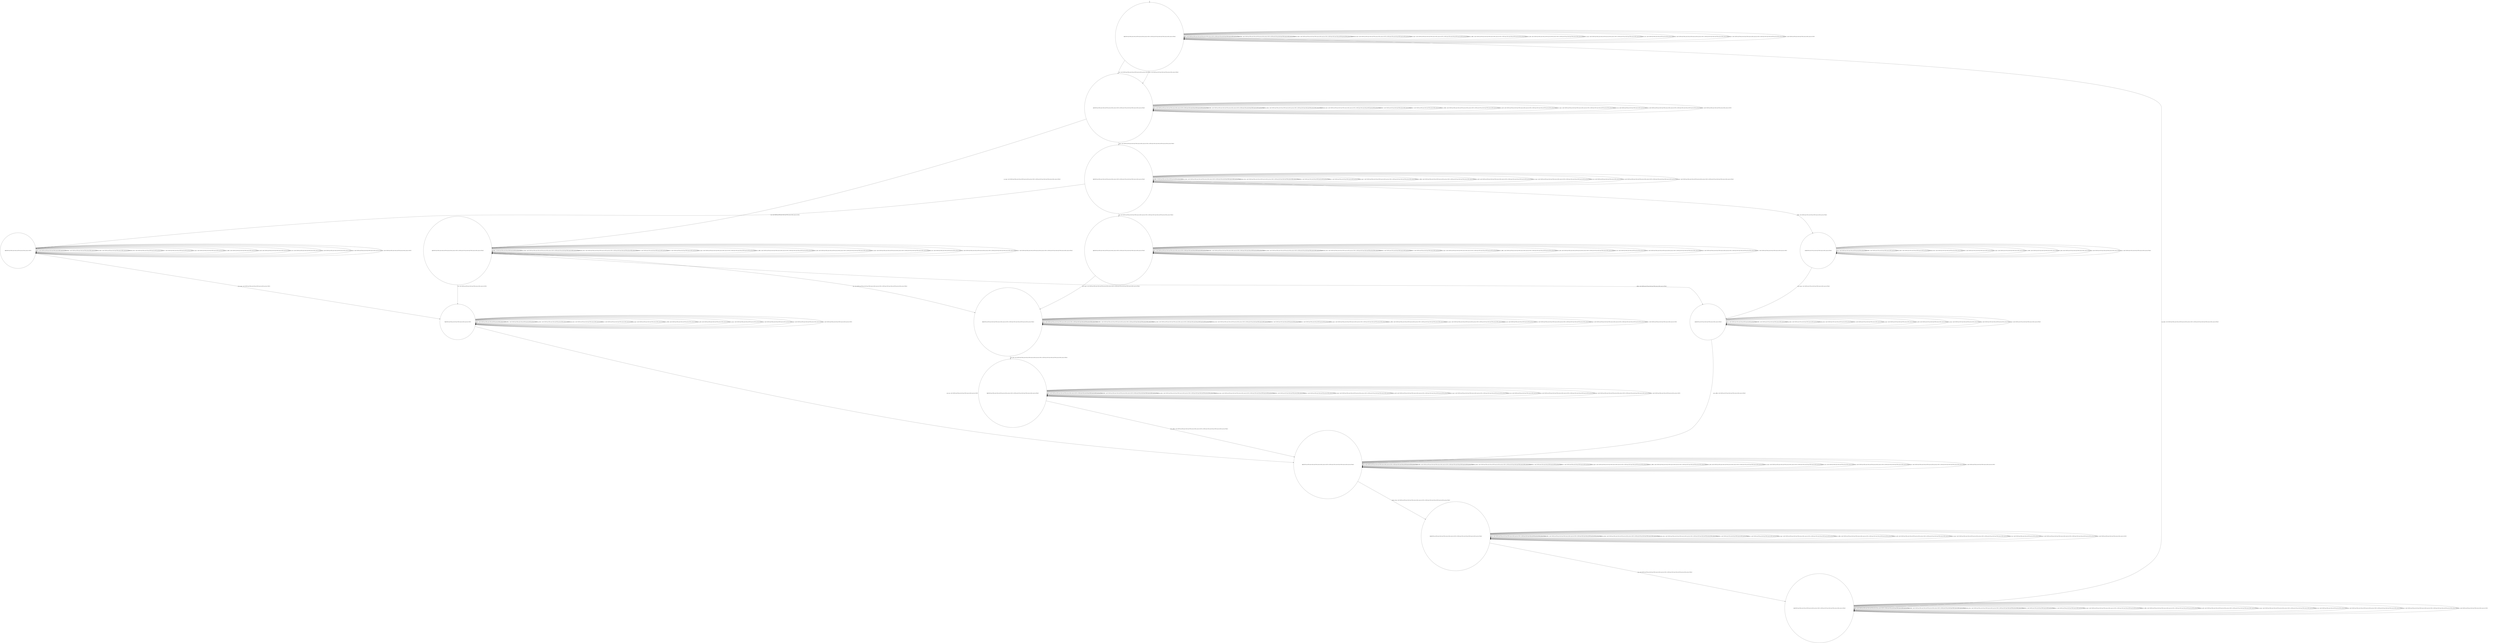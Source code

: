 digraph g {
	edge [lblstyle="above, sloped"];
	s0 [shape="circle" label="0@[((EUR and TEA and CAP and TON and not DOL and not COF) or (EUR and COF and CAP and TON and not DOL and not TEA))]"];
	s1 [shape="circle" label="1@[((EUR and TEA and CAP and TON and not DOL and not COF) or (EUR and COF and CAP and TON and not DOL and not TEA))]"];
	s2 [shape="circle" label="2@[((EUR and TEA and CAP and TON and not DOL and not COF) or (EUR and COF and CAP and TON and not DOL and not TEA))]"];
	s3 [shape="circle" label="3@[((EUR and TEA and CAP and TON and not DOL and not COF) or (EUR and COF and CAP and TON and not DOL and not TEA))]"];
	s4 [shape="circle" label="4@[((EUR and TEA and CAP and TON and not DOL and not COF) or (EUR and COF and CAP and TON and not DOL and not TEA))]"];
	s5 [shape="circle" label="5@[((EUR and TEA and CAP and TON and not DOL and not COF))]"];
	s6 [shape="circle" label="6@[((EUR and TEA and CAP and TON and not DOL and not COF) or (EUR and COF and CAP and TON and not DOL and not TEA))]"];
	s7 [shape="circle" label="7@[((EUR and TEA and CAP and TON and not DOL and not COF))]"];
	s8 [shape="circle" label="8@[((EUR and TEA and CAP and TON and not DOL and not COF) or (EUR and COF and CAP and TON and not DOL and not TEA))]"];
	s9 [shape="circle" label="9@[((EUR and TEA and CAP and TON and not DOL and not COF) or (EUR and COF and CAP and TON and not DOL and not TEA))]"];
	s10 [shape="circle" label="10@[((EUR and TEA and CAP and TON and not DOL and not COF) or (EUR and COF and CAP and TON and not DOL and not TEA))]"];
	s11 [shape="circle" label="11@[((EUR and TEA and CAP and TON and not DOL and not COF) or (EUR and COF and CAP and TON and not DOL and not TEA))]"];
	s12 [shape="circle" label="12@[((EUR and COF and CAP and TON and not DOL and not TEA))]"];
	s13 [shape="circle" label="13@[((EUR and COF and CAP and TON and not DOL and not TEA))]"];
	s0 -> s0 [label="cap / nok() [((EUR and TEA and CAP and TON and not DOL and not COF) or (EUR and COF and CAP and TON and not DOL and not TEA))]"];
	s0 -> s0 [label="coffee / nok() [((EUR and TEA and CAP and TON and not DOL and not COF) or (EUR and COF and CAP and TON and not DOL and not TEA))]"];
	s0 -> s0 [label="cup_taken / nok() [((EUR and TEA and CAP and TON and not DOL and not COF) or (EUR and COF and CAP and TON and not DOL and not TEA))]"];
	s0 -> s0 [label="display_done / nok() [((EUR and TEA and CAP and TON and not DOL and not COF) or (EUR and COF and CAP and TON and not DOL and not TEA))]"];
	s0 -> s1 [label="dollar / ok() [((EUR and COF and CAP and TON and not DOL and not TEA))]"];
	s0 -> s1 [label="euro / ok() [((EUR and TEA and CAP and TON and not DOL and not COF))]"];
	s0 -> s0 [label="no_sugar / nok() [((EUR and TEA and CAP and TON and not DOL and not COF) or (EUR and COF and CAP and TON and not DOL and not TEA))]"];
	s0 -> s0 [label="pour_coffee / nok() [((EUR and TEA and CAP and TON and not DOL and not COF) or (EUR and COF and CAP and TON and not DOL and not TEA))]"];
	s0 -> s0 [label="pour_milk / nok() [((EUR and TEA and CAP and TON and not DOL and not COF) or (EUR and COF and CAP and TON and not DOL and not TEA))]"];
	s0 -> s0 [label="pour_sugar / nok() [((EUR and TEA and CAP and TON and not DOL and not COF) or (EUR and COF and CAP and TON and not DOL and not TEA))]"];
	s0 -> s0 [label="pour_tea / nok() [((EUR and TEA and CAP and TON and not DOL and not COF))]"];
	s0 -> s0 [label="ring / nok() [((EUR and TEA and CAP and TON and not DOL and not COF) or (EUR and COF and CAP and TON and not DOL and not TEA))]"];
	s0 -> s0 [label="sugar / nok() [((EUR and TEA and CAP and TON and not DOL and not COF) or (EUR and COF and CAP and TON and not DOL and not TEA))]"];
	s0 -> s0 [label="tea / nok() [((EUR and TEA and CAP and TON and not DOL and not COF))]"];
	s1 -> s1 [label="cap / nok() [((EUR and TEA and CAP and TON and not DOL and not COF) or (EUR and COF and CAP and TON and not DOL and not TEA))]"];
	s1 -> s1 [label="coffee / nok() [((EUR and TEA and CAP and TON and not DOL and not COF) or (EUR and COF and CAP and TON and not DOL and not TEA))]"];
	s1 -> s1 [label="cup_taken / nok() [((EUR and TEA and CAP and TON and not DOL and not COF) or (EUR and COF and CAP and TON and not DOL and not TEA))]"];
	s1 -> s1 [label="display_done / nok() [((EUR and TEA and CAP and TON and not DOL and not COF) or (EUR and COF and CAP and TON and not DOL and not TEA))]"];
	s1 -> s1 [label="dollar / nok() [((EUR and COF and CAP and TON and not DOL and not TEA))]"];
	s1 -> s1 [label="euro / nok() [((EUR and TEA and CAP and TON and not DOL and not COF))]"];
	s1 -> s2 [label="no_sugar / ok() [((EUR and TEA and CAP and TON and not DOL and not COF) or (EUR and COF and CAP and TON and not DOL and not TEA))]"];
	s1 -> s1 [label="pour_coffee / nok() [((EUR and TEA and CAP and TON and not DOL and not COF) or (EUR and COF and CAP and TON and not DOL and not TEA))]"];
	s1 -> s1 [label="pour_milk / nok() [((EUR and TEA and CAP and TON and not DOL and not COF) or (EUR and COF and CAP and TON and not DOL and not TEA))]"];
	s1 -> s1 [label="pour_sugar / nok() [((EUR and TEA and CAP and TON and not DOL and not COF) or (EUR and COF and CAP and TON and not DOL and not TEA))]"];
	s1 -> s1 [label="pour_tea / nok() [((EUR and TEA and CAP and TON and not DOL and not COF))]"];
	s1 -> s1 [label="ring / nok() [((EUR and TEA and CAP and TON and not DOL and not COF) or (EUR and COF and CAP and TON and not DOL and not TEA))]"];
	s1 -> s3 [label="sugar / ok() [((EUR and TEA and CAP and TON and not DOL and not COF) or (EUR and COF and CAP and TON and not DOL and not TEA))]"];
	s1 -> s1 [label="tea / nok() [((EUR and TEA and CAP and TON and not DOL and not COF))]"];
	s2 -> s6 [label="cap / ok() [((EUR and TEA and CAP and TON and not DOL and not COF) or (EUR and COF and CAP and TON and not DOL and not TEA))]"];
	s2 -> s13 [label="coffee / ok() [((EUR and COF and CAP and TON and not DOL and not TEA))]"];
	s2 -> s2 [label="coffee / Ω [((EUR and TEA and CAP and TON and not DOL and not COF))]"];
	s2 -> s2 [label="cup_taken / nok() [((EUR and TEA and CAP and TON and not DOL and not COF) or (EUR and COF and CAP and TON and not DOL and not TEA))]"];
	s2 -> s2 [label="display_done / nok() [((EUR and TEA and CAP and TON and not DOL and not COF) or (EUR and COF and CAP and TON and not DOL and not TEA))]"];
	s2 -> s2 [label="dollar / nok() [((EUR and COF and CAP and TON and not DOL and not TEA))]"];
	s2 -> s2 [label="euro / nok() [((EUR and TEA and CAP and TON and not DOL and not COF))]"];
	s2 -> s2 [label="no_sugar / nok() [((EUR and TEA and CAP and TON and not DOL and not COF) or (EUR and COF and CAP and TON and not DOL and not TEA))]"];
	s2 -> s2 [label="pour_coffee / nok() [((EUR and TEA and CAP and TON and not DOL and not COF) or (EUR and COF and CAP and TON and not DOL and not TEA))]"];
	s2 -> s2 [label="pour_milk / nok() [((EUR and TEA and CAP and TON and not DOL and not COF) or (EUR and COF and CAP and TON and not DOL and not TEA))]"];
	s2 -> s2 [label="pour_sugar / nok() [((EUR and TEA and CAP and TON and not DOL and not COF) or (EUR and COF and CAP and TON and not DOL and not TEA))]"];
	s2 -> s2 [label="pour_tea / nok() [((EUR and TEA and CAP and TON and not DOL and not COF))]"];
	s2 -> s2 [label="ring / nok() [((EUR and TEA and CAP and TON and not DOL and not COF) or (EUR and COF and CAP and TON and not DOL and not TEA))]"];
	s2 -> s2 [label="sugar / void() [((EUR and TEA and CAP and TON and not DOL and not COF) or (EUR and COF and CAP and TON and not DOL and not TEA))]"];
	s2 -> s7 [label="tea / ok() [((EUR and TEA and CAP and TON and not DOL and not COF))]"];
	s3 -> s4 [label="cap / ok() [((EUR and TEA and CAP and TON and not DOL and not COF) or (EUR and COF and CAP and TON and not DOL and not TEA))]"];
	s3 -> s12 [label="coffee / ok() [((EUR and COF and CAP and TON and not DOL and not TEA))]"];
	s3 -> s3 [label="coffee / Ω [((EUR and TEA and CAP and TON and not DOL and not COF))]"];
	s3 -> s3 [label="cup_taken / nok() [((EUR and TEA and CAP and TON and not DOL and not COF) or (EUR and COF and CAP and TON and not DOL and not TEA))]"];
	s3 -> s3 [label="display_done / nok() [((EUR and TEA and CAP and TON and not DOL and not COF) or (EUR and COF and CAP and TON and not DOL and not TEA))]"];
	s3 -> s3 [label="dollar / nok() [((EUR and COF and CAP and TON and not DOL and not TEA))]"];
	s3 -> s3 [label="euro / nok() [((EUR and TEA and CAP and TON and not DOL and not COF))]"];
	s3 -> s3 [label="no_sugar / void() [((EUR and TEA and CAP and TON and not DOL and not COF) or (EUR and COF and CAP and TON and not DOL and not TEA))]"];
	s3 -> s3 [label="pour_coffee / nok() [((EUR and TEA and CAP and TON and not DOL and not COF) or (EUR and COF and CAP and TON and not DOL and not TEA))]"];
	s3 -> s3 [label="pour_milk / nok() [((EUR and TEA and CAP and TON and not DOL and not COF) or (EUR and COF and CAP and TON and not DOL and not TEA))]"];
	s3 -> s3 [label="pour_sugar / nok() [((EUR and TEA and CAP and TON and not DOL and not COF) or (EUR and COF and CAP and TON and not DOL and not TEA))]"];
	s3 -> s3 [label="pour_tea / nok() [((EUR and TEA and CAP and TON and not DOL and not COF))]"];
	s3 -> s3 [label="ring / nok() [((EUR and TEA and CAP and TON and not DOL and not COF) or (EUR and COF and CAP and TON and not DOL and not TEA))]"];
	s3 -> s3 [label="sugar / nok() [((EUR and TEA and CAP and TON and not DOL and not COF) or (EUR and COF and CAP and TON and not DOL and not TEA))]"];
	s3 -> s5 [label="tea / ok() [((EUR and TEA and CAP and TON and not DOL and not COF))]"];
	s4 -> s4 [label="cap / nok() [((EUR and TEA and CAP and TON and not DOL and not COF) or (EUR and COF and CAP and TON and not DOL and not TEA))]"];
	s4 -> s4 [label="coffee / void() [((EUR and TEA and CAP and TON and not DOL and not COF) or (EUR and COF and CAP and TON and not DOL and not TEA))]"];
	s4 -> s4 [label="cup_taken / nok() [((EUR and TEA and CAP and TON and not DOL and not COF) or (EUR and COF and CAP and TON and not DOL and not TEA))]"];
	s4 -> s4 [label="display_done / nok() [((EUR and TEA and CAP and TON and not DOL and not COF) or (EUR and COF and CAP and TON and not DOL and not TEA))]"];
	s4 -> s4 [label="dollar / nok() [((EUR and COF and CAP and TON and not DOL and not TEA))]"];
	s4 -> s4 [label="euro / nok() [((EUR and TEA and CAP and TON and not DOL and not COF))]"];
	s4 -> s4 [label="no_sugar / nok() [((EUR and TEA and CAP and TON and not DOL and not COF) or (EUR and COF and CAP and TON and not DOL and not TEA))]"];
	s4 -> s4 [label="pour_coffee / nok() [((EUR and TEA and CAP and TON and not DOL and not COF) or (EUR and COF and CAP and TON and not DOL and not TEA))]"];
	s4 -> s4 [label="pour_milk / nok() [((EUR and TEA and CAP and TON and not DOL and not COF) or (EUR and COF and CAP and TON and not DOL and not TEA))]"];
	s4 -> s6 [label="pour_sugar / ok() [((EUR and TEA and CAP and TON and not DOL and not COF) or (EUR and COF and CAP and TON and not DOL and not TEA))]"];
	s4 -> s4 [label="pour_tea / nok() [((EUR and TEA and CAP and TON and not DOL and not COF))]"];
	s4 -> s4 [label="ring / nok() [((EUR and TEA and CAP and TON and not DOL and not COF) or (EUR and COF and CAP and TON and not DOL and not TEA))]"];
	s4 -> s4 [label="sugar / nok() [((EUR and TEA and CAP and TON and not DOL and not COF) or (EUR and COF and CAP and TON and not DOL and not TEA))]"];
	s4 -> s4 [label="tea / void() [((EUR and TEA and CAP and TON and not DOL and not COF))]"];
	s5 -> s5 [label="cap / void() [((EUR and TEA and CAP and TON and not DOL and not COF))]"];
	s5 -> s5 [label="coffee / void() [((EUR and TEA and CAP and TON and not DOL and not COF))]"];
	s5 -> s5 [label="cup_taken / nok() [((EUR and TEA and CAP and TON and not DOL and not COF))]"];
	s5 -> s5 [label="display_done / nok() [((EUR and TEA and CAP and TON and not DOL and not COF))]"];
	s5 -> s5 [label="euro / nok() [((EUR and TEA and CAP and TON and not DOL and not COF))]"];
	s5 -> s5 [label="no_sugar / nok() [((EUR and TEA and CAP and TON and not DOL and not COF))]"];
	s5 -> s5 [label="pour_coffee / nok() [((EUR and TEA and CAP and TON and not DOL and not COF))]"];
	s5 -> s5 [label="pour_milk / nok() [((EUR and TEA and CAP and TON and not DOL and not COF))]"];
	s5 -> s7 [label="pour_sugar / ok() [((EUR and TEA and CAP and TON and not DOL and not COF))]"];
	s5 -> s5 [label="pour_tea / nok() [((EUR and TEA and CAP and TON and not DOL and not COF))]"];
	s5 -> s5 [label="ring / nok() [((EUR and TEA and CAP and TON and not DOL and not COF))]"];
	s5 -> s5 [label="sugar / nok() [((EUR and TEA and CAP and TON and not DOL and not COF))]"];
	s5 -> s5 [label="tea / nok() [((EUR and TEA and CAP and TON and not DOL and not COF))]"];
	s6 -> s6 [label="cap / nok() [((EUR and TEA and CAP and TON and not DOL and not COF) or (EUR and COF and CAP and TON and not DOL and not TEA))]"];
	s6 -> s6 [label="coffee / void() [((EUR and TEA and CAP and TON and not DOL and not COF) or (EUR and COF and CAP and TON and not DOL and not TEA))]"];
	s6 -> s6 [label="cup_taken / nok() [((EUR and TEA and CAP and TON and not DOL and not COF) or (EUR and COF and CAP and TON and not DOL and not TEA))]"];
	s6 -> s6 [label="display_done / nok() [((EUR and TEA and CAP and TON and not DOL and not COF) or (EUR and COF and CAP and TON and not DOL and not TEA))]"];
	s6 -> s6 [label="dollar / nok() [((EUR and COF and CAP and TON and not DOL and not TEA))]"];
	s6 -> s6 [label="euro / nok() [((EUR and TEA and CAP and TON and not DOL and not COF))]"];
	s6 -> s6 [label="no_sugar / nok() [((EUR and TEA and CAP and TON and not DOL and not COF) or (EUR and COF and CAP and TON and not DOL and not TEA))]"];
	s6 -> s6 [label="pour_coffee / nok() [((EUR and TEA and CAP and TON and not DOL and not COF) or (EUR and COF and CAP and TON and not DOL and not TEA))]"];
	s6 -> s9 [label="pour_milk / ok() [((EUR and TEA and CAP and TON and not DOL and not COF) or (EUR and COF and CAP and TON and not DOL and not TEA))]"];
	s6 -> s6 [label="pour_sugar / nok() [((EUR and TEA and CAP and TON and not DOL and not COF) or (EUR and COF and CAP and TON and not DOL and not TEA))]"];
	s6 -> s6 [label="pour_tea / nok() [((EUR and TEA and CAP and TON and not DOL and not COF))]"];
	s6 -> s6 [label="ring / nok() [((EUR and TEA and CAP and TON and not DOL and not COF) or (EUR and COF and CAP and TON and not DOL and not TEA))]"];
	s6 -> s6 [label="sugar / nok() [((EUR and TEA and CAP and TON and not DOL and not COF) or (EUR and COF and CAP and TON and not DOL and not TEA))]"];
	s6 -> s6 [label="tea / void() [((EUR and TEA and CAP and TON and not DOL and not COF))]"];
	s7 -> s7 [label="cap / void() [((EUR and TEA and CAP and TON and not DOL and not COF))]"];
	s7 -> s7 [label="coffee / void() [((EUR and TEA and CAP and TON and not DOL and not COF))]"];
	s7 -> s7 [label="cup_taken / nok() [((EUR and TEA and CAP and TON and not DOL and not COF))]"];
	s7 -> s7 [label="display_done / nok() [((EUR and TEA and CAP and TON and not DOL and not COF))]"];
	s7 -> s7 [label="euro / nok() [((EUR and TEA and CAP and TON and not DOL and not COF))]"];
	s7 -> s7 [label="no_sugar / nok() [((EUR and TEA and CAP and TON and not DOL and not COF))]"];
	s7 -> s7 [label="pour_coffee / nok() [((EUR and TEA and CAP and TON and not DOL and not COF))]"];
	s7 -> s7 [label="pour_milk / nok() [((EUR and TEA and CAP and TON and not DOL and not COF))]"];
	s7 -> s7 [label="pour_sugar / nok() [((EUR and TEA and CAP and TON and not DOL and not COF))]"];
	s7 -> s8 [label="pour_tea / ok() [((EUR and TEA and CAP and TON and not DOL and not COF))]"];
	s7 -> s7 [label="ring / nok() [((EUR and TEA and CAP and TON and not DOL and not COF))]"];
	s7 -> s7 [label="sugar / nok() [((EUR and TEA and CAP and TON and not DOL and not COF))]"];
	s7 -> s7 [label="tea / nok() [((EUR and TEA and CAP and TON and not DOL and not COF))]"];
	s8 -> s8 [label="cap / nok() [((EUR and TEA and CAP and TON and not DOL and not COF) or (EUR and COF and CAP and TON and not DOL and not TEA))]"];
	s8 -> s8 [label="coffee / nok() [((EUR and TEA and CAP and TON and not DOL and not COF) or (EUR and COF and CAP and TON and not DOL and not TEA))]"];
	s8 -> s8 [label="cup_taken / nok() [((EUR and TEA and CAP and TON and not DOL and not COF) or (EUR and COF and CAP and TON and not DOL and not TEA))]"];
	s8 -> s10 [label="display_done / ok() [((EUR and TEA and CAP and TON and not DOL and not COF) or (EUR and COF and CAP and TON and not DOL and not TEA))]"];
	s8 -> s8 [label="dollar / nok() [((EUR and COF and CAP and TON and not DOL and not TEA))]"];
	s8 -> s8 [label="euro / nok() [((EUR and TEA and CAP and TON and not DOL and not COF))]"];
	s8 -> s8 [label="no_sugar / nok() [((EUR and TEA and CAP and TON and not DOL and not COF) or (EUR and COF and CAP and TON and not DOL and not TEA))]"];
	s8 -> s8 [label="pour_coffee / nok() [((EUR and TEA and CAP and TON and not DOL and not COF) or (EUR and COF and CAP and TON and not DOL and not TEA))]"];
	s8 -> s8 [label="pour_milk / nok() [((EUR and TEA and CAP and TON and not DOL and not COF) or (EUR and COF and CAP and TON and not DOL and not TEA))]"];
	s8 -> s8 [label="pour_sugar / nok() [((EUR and TEA and CAP and TON and not DOL and not COF) or (EUR and COF and CAP and TON and not DOL and not TEA))]"];
	s8 -> s8 [label="pour_tea / nok() [((EUR and TEA and CAP and TON and not DOL and not COF))]"];
	s8 -> s8 [label="ring / nok() [((EUR and TEA and CAP and TON and not DOL and not COF) or (EUR and COF and CAP and TON and not DOL and not TEA))]"];
	s8 -> s8 [label="sugar / nok() [((EUR and TEA and CAP and TON and not DOL and not COF) or (EUR and COF and CAP and TON and not DOL and not TEA))]"];
	s8 -> s8 [label="tea / nok() [((EUR and TEA and CAP and TON and not DOL and not COF))]"];
	s9 -> s9 [label="cap / nok() [((EUR and TEA and CAP and TON and not DOL and not COF) or (EUR and COF and CAP and TON and not DOL and not TEA))]"];
	s9 -> s9 [label="coffee / nok() [((EUR and TEA and CAP and TON and not DOL and not COF) or (EUR and COF and CAP and TON and not DOL and not TEA))]"];
	s9 -> s9 [label="cup_taken / nok() [((EUR and TEA and CAP and TON and not DOL and not COF) or (EUR and COF and CAP and TON and not DOL and not TEA))]"];
	s9 -> s9 [label="display_done / nok() [((EUR and TEA and CAP and TON and not DOL and not COF) or (EUR and COF and CAP and TON and not DOL and not TEA))]"];
	s9 -> s9 [label="dollar / nok() [((EUR and COF and CAP and TON and not DOL and not TEA))]"];
	s9 -> s9 [label="euro / nok() [((EUR and TEA and CAP and TON and not DOL and not COF))]"];
	s9 -> s9 [label="no_sugar / nok() [((EUR and TEA and CAP and TON and not DOL and not COF) or (EUR and COF and CAP and TON and not DOL and not TEA))]"];
	s9 -> s8 [label="pour_coffee / ok() [((EUR and TEA and CAP and TON and not DOL and not COF) or (EUR and COF and CAP and TON and not DOL and not TEA))]"];
	s9 -> s9 [label="pour_milk / nok() [((EUR and TEA and CAP and TON and not DOL and not COF) or (EUR and COF and CAP and TON and not DOL and not TEA))]"];
	s9 -> s9 [label="pour_sugar / nok() [((EUR and TEA and CAP and TON and not DOL and not COF) or (EUR and COF and CAP and TON and not DOL and not TEA))]"];
	s9 -> s9 [label="pour_tea / nok() [((EUR and TEA and CAP and TON and not DOL and not COF))]"];
	s9 -> s9 [label="ring / nok() [((EUR and TEA and CAP and TON and not DOL and not COF) or (EUR and COF and CAP and TON and not DOL and not TEA))]"];
	s9 -> s9 [label="sugar / nok() [((EUR and TEA and CAP and TON and not DOL and not COF) or (EUR and COF and CAP and TON and not DOL and not TEA))]"];
	s9 -> s9 [label="tea / nok() [((EUR and TEA and CAP and TON and not DOL and not COF))]"];
	s10 -> s10 [label="cap / nok() [((EUR and TEA and CAP and TON and not DOL and not COF) or (EUR and COF and CAP and TON and not DOL and not TEA))]"];
	s10 -> s10 [label="coffee / nok() [((EUR and TEA and CAP and TON and not DOL and not COF) or (EUR and COF and CAP and TON and not DOL and not TEA))]"];
	s10 -> s10 [label="cup_taken / nok() [((EUR and TEA and CAP and TON and not DOL and not COF) or (EUR and COF and CAP and TON and not DOL and not TEA))]"];
	s10 -> s10 [label="display_done / nok() [((EUR and TEA and CAP and TON and not DOL and not COF) or (EUR and COF and CAP and TON and not DOL and not TEA))]"];
	s10 -> s10 [label="dollar / nok() [((EUR and COF and CAP and TON and not DOL and not TEA))]"];
	s10 -> s10 [label="euro / nok() [((EUR and TEA and CAP and TON and not DOL and not COF))]"];
	s10 -> s10 [label="no_sugar / nok() [((EUR and TEA and CAP and TON and not DOL and not COF) or (EUR and COF and CAP and TON and not DOL and not TEA))]"];
	s10 -> s10 [label="pour_coffee / nok() [((EUR and TEA and CAP and TON and not DOL and not COF) or (EUR and COF and CAP and TON and not DOL and not TEA))]"];
	s10 -> s10 [label="pour_milk / nok() [((EUR and TEA and CAP and TON and not DOL and not COF) or (EUR and COF and CAP and TON and not DOL and not TEA))]"];
	s10 -> s10 [label="pour_sugar / nok() [((EUR and TEA and CAP and TON and not DOL and not COF) or (EUR and COF and CAP and TON and not DOL and not TEA))]"];
	s10 -> s10 [label="pour_tea / nok() [((EUR and TEA and CAP and TON and not DOL and not COF))]"];
	s10 -> s11 [label="ring / ok() [((EUR and TEA and CAP and TON and not DOL and not COF) or (EUR and COF and CAP and TON and not DOL and not TEA))]"];
	s10 -> s10 [label="sugar / nok() [((EUR and TEA and CAP and TON and not DOL and not COF) or (EUR and COF and CAP and TON and not DOL and not TEA))]"];
	s10 -> s10 [label="tea / nok() [((EUR and TEA and CAP and TON and not DOL and not COF))]"];
	s11 -> s11 [label="cap / nok() [((EUR and TEA and CAP and TON and not DOL and not COF) or (EUR and COF and CAP and TON and not DOL and not TEA))]"];
	s11 -> s11 [label="coffee / nok() [((EUR and TEA and CAP and TON and not DOL and not COF) or (EUR and COF and CAP and TON and not DOL and not TEA))]"];
	s11 -> s0 [label="cup_taken / ok() [((EUR and TEA and CAP and TON and not DOL and not COF) or (EUR and COF and CAP and TON and not DOL and not TEA))]"];
	s11 -> s11 [label="display_done / nok() [((EUR and TEA and CAP and TON and not DOL and not COF) or (EUR and COF and CAP and TON and not DOL and not TEA))]"];
	s11 -> s11 [label="dollar / nok() [((EUR and COF and CAP and TON and not DOL and not TEA))]"];
	s11 -> s11 [label="euro / nok() [((EUR and TEA and CAP and TON and not DOL and not COF))]"];
	s11 -> s11 [label="no_sugar / nok() [((EUR and TEA and CAP and TON and not DOL and not COF) or (EUR and COF and CAP and TON and not DOL and not TEA))]"];
	s11 -> s11 [label="pour_coffee / nok() [((EUR and TEA and CAP and TON and not DOL and not COF) or (EUR and COF and CAP and TON and not DOL and not TEA))]"];
	s11 -> s11 [label="pour_milk / nok() [((EUR and TEA and CAP and TON and not DOL and not COF) or (EUR and COF and CAP and TON and not DOL and not TEA))]"];
	s11 -> s11 [label="pour_sugar / nok() [((EUR and TEA and CAP and TON and not DOL and not COF) or (EUR and COF and CAP and TON and not DOL and not TEA))]"];
	s11 -> s11 [label="pour_tea / nok() [((EUR and TEA and CAP and TON and not DOL and not COF))]"];
	s11 -> s11 [label="ring / nok() [((EUR and TEA and CAP and TON and not DOL and not COF) or (EUR and COF and CAP and TON and not DOL and not TEA))]"];
	s11 -> s11 [label="sugar / nok() [((EUR and TEA and CAP and TON and not DOL and not COF) or (EUR and COF and CAP and TON and not DOL and not TEA))]"];
	s11 -> s11 [label="tea / nok() [((EUR and TEA and CAP and TON and not DOL and not COF))]"];
	s12 -> s12 [label="cap / void() [((EUR and COF and CAP and TON and not DOL and not TEA))]"];
	s12 -> s12 [label="coffee / nok() [((EUR and COF and CAP and TON and not DOL and not TEA))]"];
	s12 -> s12 [label="cup_taken / nok() [((EUR and COF and CAP and TON and not DOL and not TEA))]"];
	s12 -> s12 [label="display_done / nok() [((EUR and COF and CAP and TON and not DOL and not TEA))]"];
	s12 -> s12 [label="dollar / nok() [((EUR and COF and CAP and TON and not DOL and not TEA))]"];
	s12 -> s12 [label="no_sugar / nok() [((EUR and COF and CAP and TON and not DOL and not TEA))]"];
	s12 -> s12 [label="pour_coffee / nok() [((EUR and COF and CAP and TON and not DOL and not TEA))]"];
	s12 -> s12 [label="pour_milk / nok() [((EUR and COF and CAP and TON and not DOL and not TEA))]"];
	s12 -> s13 [label="pour_sugar / ok() [((EUR and COF and CAP and TON and not DOL and not TEA))]"];
	s12 -> s12 [label="ring / nok() [((EUR and COF and CAP and TON and not DOL and not TEA))]"];
	s12 -> s12 [label="sugar / nok() [((EUR and COF and CAP and TON and not DOL and not TEA))]"];
	s13 -> s13 [label="cap / void() [((EUR and COF and CAP and TON and not DOL and not TEA))]"];
	s13 -> s13 [label="coffee / nok() [((EUR and COF and CAP and TON and not DOL and not TEA))]"];
	s13 -> s13 [label="cup_taken / nok() [((EUR and COF and CAP and TON and not DOL and not TEA))]"];
	s13 -> s13 [label="display_done / nok() [((EUR and COF and CAP and TON and not DOL and not TEA))]"];
	s13 -> s13 [label="dollar / nok() [((EUR and COF and CAP and TON and not DOL and not TEA))]"];
	s13 -> s13 [label="no_sugar / nok() [((EUR and COF and CAP and TON and not DOL and not TEA))]"];
	s13 -> s8 [label="pour_coffee / ok() [((EUR and COF and CAP and TON and not DOL and not TEA))]"];
	s13 -> s13 [label="pour_milk / nok() [((EUR and COF and CAP and TON and not DOL and not TEA))]"];
	s13 -> s13 [label="pour_sugar / nok() [((EUR and COF and CAP and TON and not DOL and not TEA))]"];
	s13 -> s13 [label="ring / nok() [((EUR and COF and CAP and TON and not DOL and not TEA))]"];
	s13 -> s13 [label="sugar / nok() [((EUR and COF and CAP and TON and not DOL and not TEA))]"];
	__start0 [label="" shape="none" width="0" height="0"];
	__start0 -> s0;
}